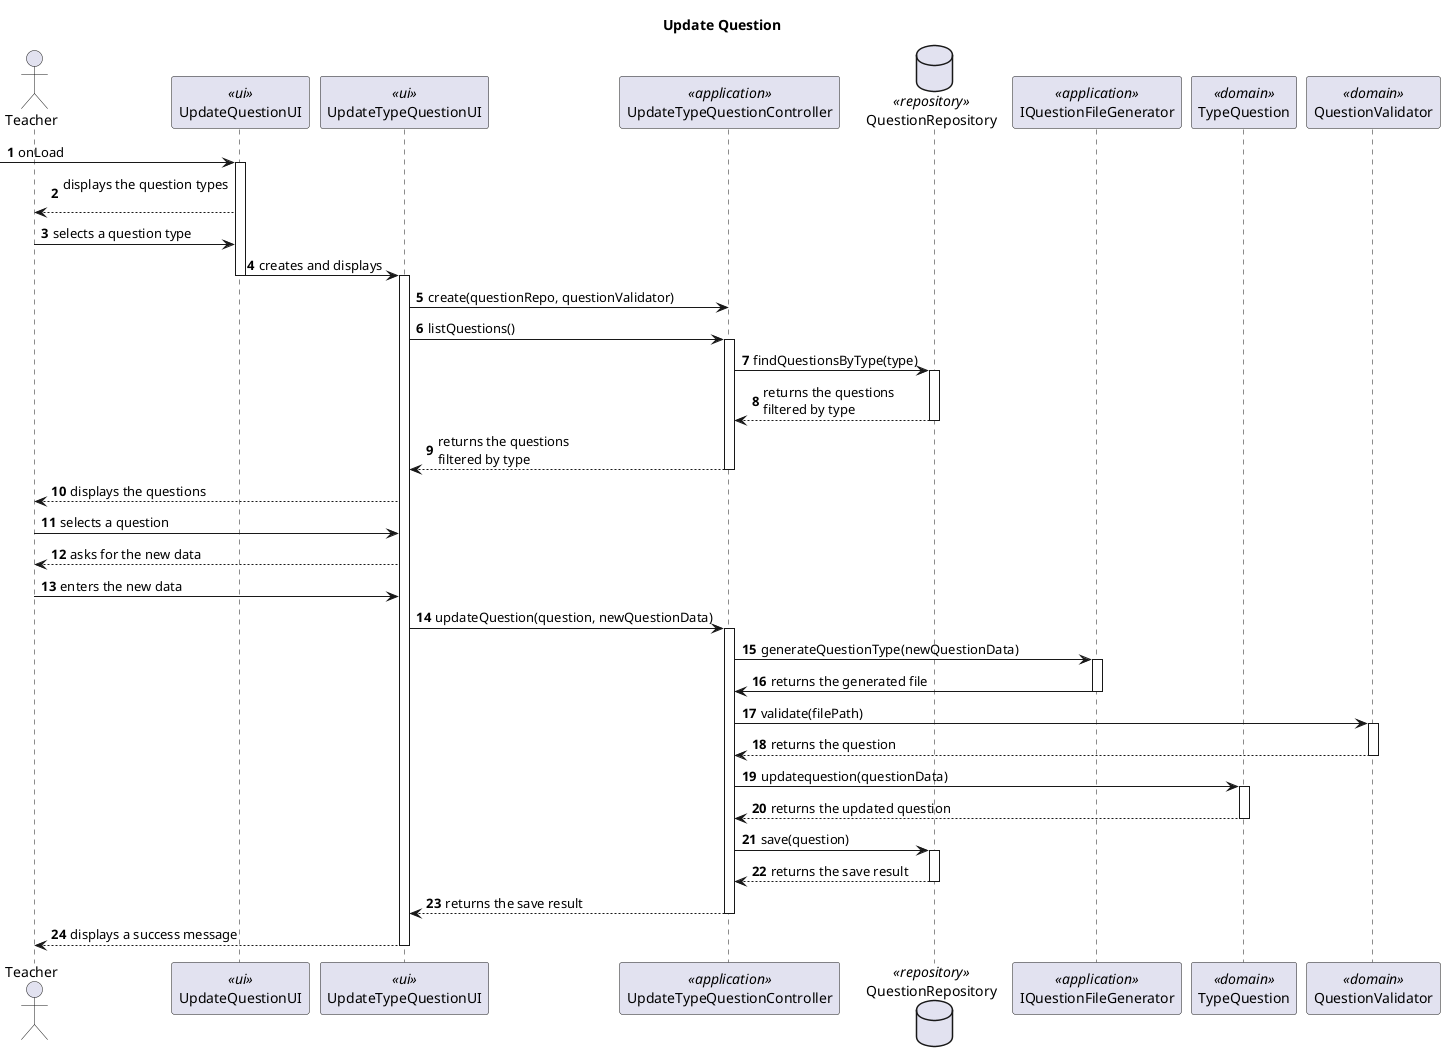 @startuml

title Update Question

autonumber
actor Teacher as T
participant "UpdateQuestionUI" as UI <<ui>>
participant "UpdateTypeQuestionUI" as TQUI <<ui>>
participant "UpdateTypeQuestionController" as CTRL <<application>>
database "QuestionRepository" as REPO <<repository>>
participant "IQuestionFileGenerator" as G <<application>>
participant "TypeQuestion" as TQ <<domain>>
participant "QuestionValidator" as VAL <<domain>>


-> UI : onLoad

activate UI
UI --> T : displays the question types\n
T -> UI : selects a question type
UI -> TQUI : creates and displays
deactivate UI
activate TQUI
TQUI -> CTRL : create(questionRepo, questionValidator)
TQUI -> CTRL : listQuestions()
activate CTRL
CTRL -> REPO : findQuestionsByType(type)
activate REPO
REPO --> CTRL : returns the questions\nfiltered by type
deactivate REPO
CTRL --> TQUI : returns the questions\nfiltered by type
deactivate CTRL
TQUI --> T : displays the questions
T -> TQUI : selects a question
TQUI --> T : asks for the new data
T -> TQUI : enters the new data

TQUI -> CTRL : updateQuestion(question, newQuestionData)
activate CTRL
CTRL -> G : generateQuestionType(newQuestionData)
activate G
G -> CTRL : returns the generated file
deactivate G
CTRL -> VAL : validate(filePath)
activate VAL
VAL --> CTRL : returns the question
deactivate VAL
CTRL -> TQ : updatequestion(questionData)
activate TQ
TQ --> CTRL : returns the updated question
deactivate TQ

CTRL -> REPO : save(question)
activate REPO
REPO --> CTRL : returns the save result
deactivate REPO
CTRL --> TQUI : returns the save result
deactivate CTRL
TQUI --> T : displays a success message
deactivate TQUI








@enduml
